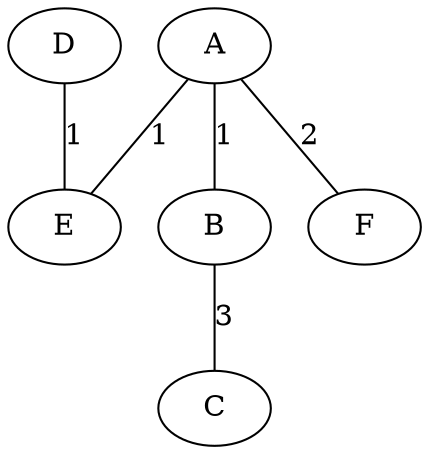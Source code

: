graph G {
    D -- E [label="1"];
    B -- C [label="3"];
    A -- B [label="1"];
    A -- E [label="1"];
    A -- F [label="2"];
}
